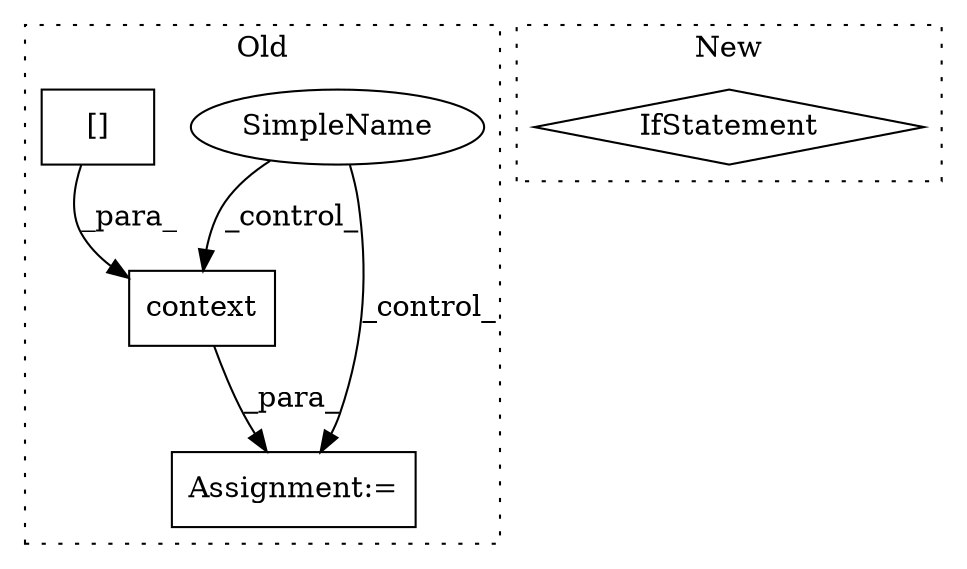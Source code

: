 digraph G {
subgraph cluster0 {
1 [label="context" a="32" s="16861,16879" l="8,1" shape="box"];
3 [label="Assignment:=" a="7" s="16908" l="1" shape="box"];
4 [label="SimpleName" a="42" s="16663" l="17" shape="ellipse"];
5 [label="[]" a="2" s="16869,16878" l="8,1" shape="box"];
label = "Old";
style="dotted";
}
subgraph cluster1 {
2 [label="IfStatement" a="25" s="15595,15616" l="4,2" shape="diamond"];
label = "New";
style="dotted";
}
1 -> 3 [label="_para_"];
4 -> 1 [label="_control_"];
4 -> 3 [label="_control_"];
5 -> 1 [label="_para_"];
}